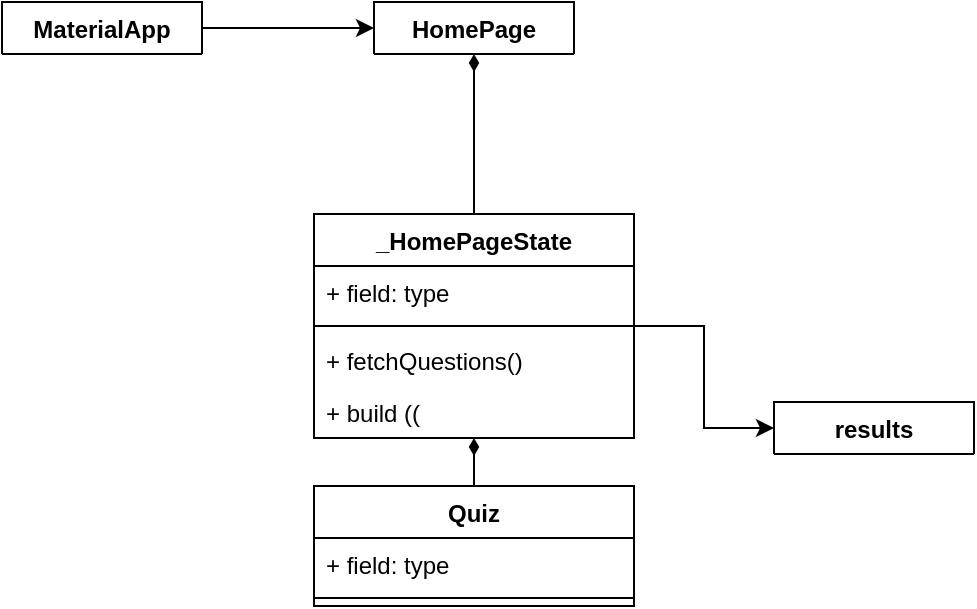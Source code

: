 <mxfile version="15.9.6" type="github">
  <diagram id="C5RBs43oDa-KdzZeNtuy" name="Page-1">
    <mxGraphModel dx="1422" dy="772" grid="1" gridSize="10" guides="1" tooltips="1" connect="1" arrows="1" fold="1" page="1" pageScale="1" pageWidth="827" pageHeight="1169" math="0" shadow="0">
      <root>
        <mxCell id="WIyWlLk6GJQsqaUBKTNV-0" />
        <mxCell id="WIyWlLk6GJQsqaUBKTNV-1" parent="WIyWlLk6GJQsqaUBKTNV-0" />
        <mxCell id="rcgwFZlitbV0TUZGCc8S-17" value="" style="edgeStyle=orthogonalEdgeStyle;rounded=0;orthogonalLoop=1;jettySize=auto;html=1;" edge="1" parent="WIyWlLk6GJQsqaUBKTNV-1" source="rcgwFZlitbV0TUZGCc8S-9" target="rcgwFZlitbV0TUZGCc8S-13">
          <mxGeometry relative="1" as="geometry" />
        </mxCell>
        <mxCell id="rcgwFZlitbV0TUZGCc8S-9" value="MaterialApp" style="swimlane;fontStyle=1;align=center;verticalAlign=top;childLayout=stackLayout;horizontal=1;startSize=26;horizontalStack=0;resizeParent=1;resizeParentMax=0;resizeLast=0;collapsible=1;marginBottom=0;" vertex="1" collapsed="1" parent="WIyWlLk6GJQsqaUBKTNV-1">
          <mxGeometry x="314" y="90" width="100" height="26" as="geometry">
            <mxRectangle x="210" y="480" width="160" height="86" as="alternateBounds" />
          </mxGeometry>
        </mxCell>
        <mxCell id="rcgwFZlitbV0TUZGCc8S-10" value="+ field: type" style="text;strokeColor=none;fillColor=none;align=left;verticalAlign=top;spacingLeft=4;spacingRight=4;overflow=hidden;rotatable=0;points=[[0,0.5],[1,0.5]];portConstraint=eastwest;" vertex="1" parent="rcgwFZlitbV0TUZGCc8S-9">
          <mxGeometry y="26" width="100" height="26" as="geometry" />
        </mxCell>
        <mxCell id="rcgwFZlitbV0TUZGCc8S-11" value="" style="line;strokeWidth=1;fillColor=none;align=left;verticalAlign=middle;spacingTop=-1;spacingLeft=3;spacingRight=3;rotatable=0;labelPosition=right;points=[];portConstraint=eastwest;" vertex="1" parent="rcgwFZlitbV0TUZGCc8S-9">
          <mxGeometry y="52" width="100" height="8" as="geometry" />
        </mxCell>
        <mxCell id="rcgwFZlitbV0TUZGCc8S-12" value="+ method(type): type" style="text;strokeColor=none;fillColor=none;align=left;verticalAlign=top;spacingLeft=4;spacingRight=4;overflow=hidden;rotatable=0;points=[[0,0.5],[1,0.5]];portConstraint=eastwest;" vertex="1" parent="rcgwFZlitbV0TUZGCc8S-9">
          <mxGeometry y="60" width="100" height="26" as="geometry" />
        </mxCell>
        <mxCell id="rcgwFZlitbV0TUZGCc8S-13" value="HomePage" style="swimlane;fontStyle=1;align=center;verticalAlign=top;childLayout=stackLayout;horizontal=1;startSize=26;horizontalStack=0;resizeParent=1;resizeParentMax=0;resizeLast=0;collapsible=1;marginBottom=0;" vertex="1" collapsed="1" parent="WIyWlLk6GJQsqaUBKTNV-1">
          <mxGeometry x="500" y="90" width="100" height="26" as="geometry">
            <mxRectangle x="210" y="480" width="160" height="86" as="alternateBounds" />
          </mxGeometry>
        </mxCell>
        <mxCell id="rcgwFZlitbV0TUZGCc8S-14" value="+ field: type" style="text;strokeColor=none;fillColor=none;align=left;verticalAlign=top;spacingLeft=4;spacingRight=4;overflow=hidden;rotatable=0;points=[[0,0.5],[1,0.5]];portConstraint=eastwest;" vertex="1" parent="rcgwFZlitbV0TUZGCc8S-13">
          <mxGeometry y="26" width="100" height="26" as="geometry" />
        </mxCell>
        <mxCell id="rcgwFZlitbV0TUZGCc8S-15" value="" style="line;strokeWidth=1;fillColor=none;align=left;verticalAlign=middle;spacingTop=-1;spacingLeft=3;spacingRight=3;rotatable=0;labelPosition=right;points=[];portConstraint=eastwest;" vertex="1" parent="rcgwFZlitbV0TUZGCc8S-13">
          <mxGeometry y="52" width="100" height="8" as="geometry" />
        </mxCell>
        <mxCell id="rcgwFZlitbV0TUZGCc8S-16" value="+ method(type): type" style="text;strokeColor=none;fillColor=none;align=left;verticalAlign=top;spacingLeft=4;spacingRight=4;overflow=hidden;rotatable=0;points=[[0,0.5],[1,0.5]];portConstraint=eastwest;" vertex="1" parent="rcgwFZlitbV0TUZGCc8S-13">
          <mxGeometry y="60" width="100" height="26" as="geometry" />
        </mxCell>
        <mxCell id="rcgwFZlitbV0TUZGCc8S-33" value="" style="edgeStyle=orthogonalEdgeStyle;rounded=0;orthogonalLoop=1;jettySize=auto;html=1;startArrow=diamondThin;startFill=1;endArrow=none;endFill=0;" edge="1" parent="WIyWlLk6GJQsqaUBKTNV-1" source="rcgwFZlitbV0TUZGCc8S-18" target="rcgwFZlitbV0TUZGCc8S-29">
          <mxGeometry relative="1" as="geometry" />
        </mxCell>
        <mxCell id="rcgwFZlitbV0TUZGCc8S-38" value="" style="edgeStyle=orthogonalEdgeStyle;rounded=0;orthogonalLoop=1;jettySize=auto;html=1;" edge="1" parent="WIyWlLk6GJQsqaUBKTNV-1" source="rcgwFZlitbV0TUZGCc8S-18" target="rcgwFZlitbV0TUZGCc8S-34">
          <mxGeometry relative="1" as="geometry" />
        </mxCell>
        <mxCell id="rcgwFZlitbV0TUZGCc8S-18" value="_HomePageState" style="swimlane;fontStyle=1;align=center;verticalAlign=top;childLayout=stackLayout;horizontal=1;startSize=26;horizontalStack=0;resizeParent=1;resizeParentMax=0;resizeLast=0;collapsible=1;marginBottom=0;" vertex="1" parent="WIyWlLk6GJQsqaUBKTNV-1">
          <mxGeometry x="470" y="196" width="160" height="112" as="geometry">
            <mxRectangle x="470" y="196" width="100" height="26" as="alternateBounds" />
          </mxGeometry>
        </mxCell>
        <mxCell id="rcgwFZlitbV0TUZGCc8S-19" value="+ field: type" style="text;strokeColor=none;fillColor=none;align=left;verticalAlign=top;spacingLeft=4;spacingRight=4;overflow=hidden;rotatable=0;points=[[0,0.5],[1,0.5]];portConstraint=eastwest;" vertex="1" parent="rcgwFZlitbV0TUZGCc8S-18">
          <mxGeometry y="26" width="160" height="26" as="geometry" />
        </mxCell>
        <mxCell id="rcgwFZlitbV0TUZGCc8S-20" value="" style="line;strokeWidth=1;fillColor=none;align=left;verticalAlign=middle;spacingTop=-1;spacingLeft=3;spacingRight=3;rotatable=0;labelPosition=right;points=[];portConstraint=eastwest;" vertex="1" parent="rcgwFZlitbV0TUZGCc8S-18">
          <mxGeometry y="52" width="160" height="8" as="geometry" />
        </mxCell>
        <mxCell id="rcgwFZlitbV0TUZGCc8S-21" value="+ fetchQuestions()" style="text;strokeColor=none;fillColor=none;align=left;verticalAlign=top;spacingLeft=4;spacingRight=4;overflow=hidden;rotatable=0;points=[[0,0.5],[1,0.5]];portConstraint=eastwest;" vertex="1" parent="rcgwFZlitbV0TUZGCc8S-18">
          <mxGeometry y="60" width="160" height="26" as="geometry" />
        </mxCell>
        <mxCell id="rcgwFZlitbV0TUZGCc8S-41" value="+ build ((" style="text;strokeColor=none;fillColor=none;align=left;verticalAlign=top;spacingLeft=4;spacingRight=4;overflow=hidden;rotatable=0;points=[[0,0.5],[1,0.5]];portConstraint=eastwest;" vertex="1" parent="rcgwFZlitbV0TUZGCc8S-18">
          <mxGeometry y="86" width="160" height="26" as="geometry" />
        </mxCell>
        <mxCell id="rcgwFZlitbV0TUZGCc8S-29" value="Quiz" style="swimlane;fontStyle=1;align=center;verticalAlign=top;childLayout=stackLayout;horizontal=1;startSize=26;horizontalStack=0;resizeParent=1;resizeParentMax=0;resizeLast=0;collapsible=1;marginBottom=0;" vertex="1" parent="WIyWlLk6GJQsqaUBKTNV-1">
          <mxGeometry x="470" y="332" width="160" height="60" as="geometry">
            <mxRectangle x="470" y="302" width="100" height="26" as="alternateBounds" />
          </mxGeometry>
        </mxCell>
        <mxCell id="rcgwFZlitbV0TUZGCc8S-30" value="+ field: type" style="text;strokeColor=none;fillColor=none;align=left;verticalAlign=top;spacingLeft=4;spacingRight=4;overflow=hidden;rotatable=0;points=[[0,0.5],[1,0.5]];portConstraint=eastwest;" vertex="1" parent="rcgwFZlitbV0TUZGCc8S-29">
          <mxGeometry y="26" width="160" height="26" as="geometry" />
        </mxCell>
        <mxCell id="rcgwFZlitbV0TUZGCc8S-31" value="" style="line;strokeWidth=1;fillColor=none;align=left;verticalAlign=middle;spacingTop=-1;spacingLeft=3;spacingRight=3;rotatable=0;labelPosition=right;points=[];portConstraint=eastwest;" vertex="1" parent="rcgwFZlitbV0TUZGCc8S-29">
          <mxGeometry y="52" width="160" height="8" as="geometry" />
        </mxCell>
        <mxCell id="rcgwFZlitbV0TUZGCc8S-34" value="results" style="swimlane;fontStyle=1;align=center;verticalAlign=top;childLayout=stackLayout;horizontal=1;startSize=26;horizontalStack=0;resizeParent=1;resizeParentMax=0;resizeLast=0;collapsible=1;marginBottom=0;" vertex="1" collapsed="1" parent="WIyWlLk6GJQsqaUBKTNV-1">
          <mxGeometry x="700" y="290" width="100" height="26" as="geometry">
            <mxRectangle x="210" y="480" width="160" height="86" as="alternateBounds" />
          </mxGeometry>
        </mxCell>
        <mxCell id="rcgwFZlitbV0TUZGCc8S-35" value="+ field: type" style="text;strokeColor=none;fillColor=none;align=left;verticalAlign=top;spacingLeft=4;spacingRight=4;overflow=hidden;rotatable=0;points=[[0,0.5],[1,0.5]];portConstraint=eastwest;" vertex="1" parent="rcgwFZlitbV0TUZGCc8S-34">
          <mxGeometry y="26" width="100" height="26" as="geometry" />
        </mxCell>
        <mxCell id="rcgwFZlitbV0TUZGCc8S-36" value="" style="line;strokeWidth=1;fillColor=none;align=left;verticalAlign=middle;spacingTop=-1;spacingLeft=3;spacingRight=3;rotatable=0;labelPosition=right;points=[];portConstraint=eastwest;" vertex="1" parent="rcgwFZlitbV0TUZGCc8S-34">
          <mxGeometry y="52" width="100" height="8" as="geometry" />
        </mxCell>
        <mxCell id="rcgwFZlitbV0TUZGCc8S-37" value="+ method(type): type" style="text;strokeColor=none;fillColor=none;align=left;verticalAlign=top;spacingLeft=4;spacingRight=4;overflow=hidden;rotatable=0;points=[[0,0.5],[1,0.5]];portConstraint=eastwest;" vertex="1" parent="rcgwFZlitbV0TUZGCc8S-34">
          <mxGeometry y="60" width="100" height="26" as="geometry" />
        </mxCell>
        <mxCell id="rcgwFZlitbV0TUZGCc8S-40" value="" style="endArrow=diamondThin;endFill=1;endSize=6;html=1;rounded=0;entryX=0.5;entryY=1;entryDx=0;entryDy=0;exitX=0.5;exitY=0;exitDx=0;exitDy=0;" edge="1" parent="WIyWlLk6GJQsqaUBKTNV-1" source="rcgwFZlitbV0TUZGCc8S-18" target="rcgwFZlitbV0TUZGCc8S-13">
          <mxGeometry width="160" relative="1" as="geometry">
            <mxPoint x="40" y="490" as="sourcePoint" />
            <mxPoint x="200" y="490" as="targetPoint" />
          </mxGeometry>
        </mxCell>
      </root>
    </mxGraphModel>
  </diagram>
</mxfile>
